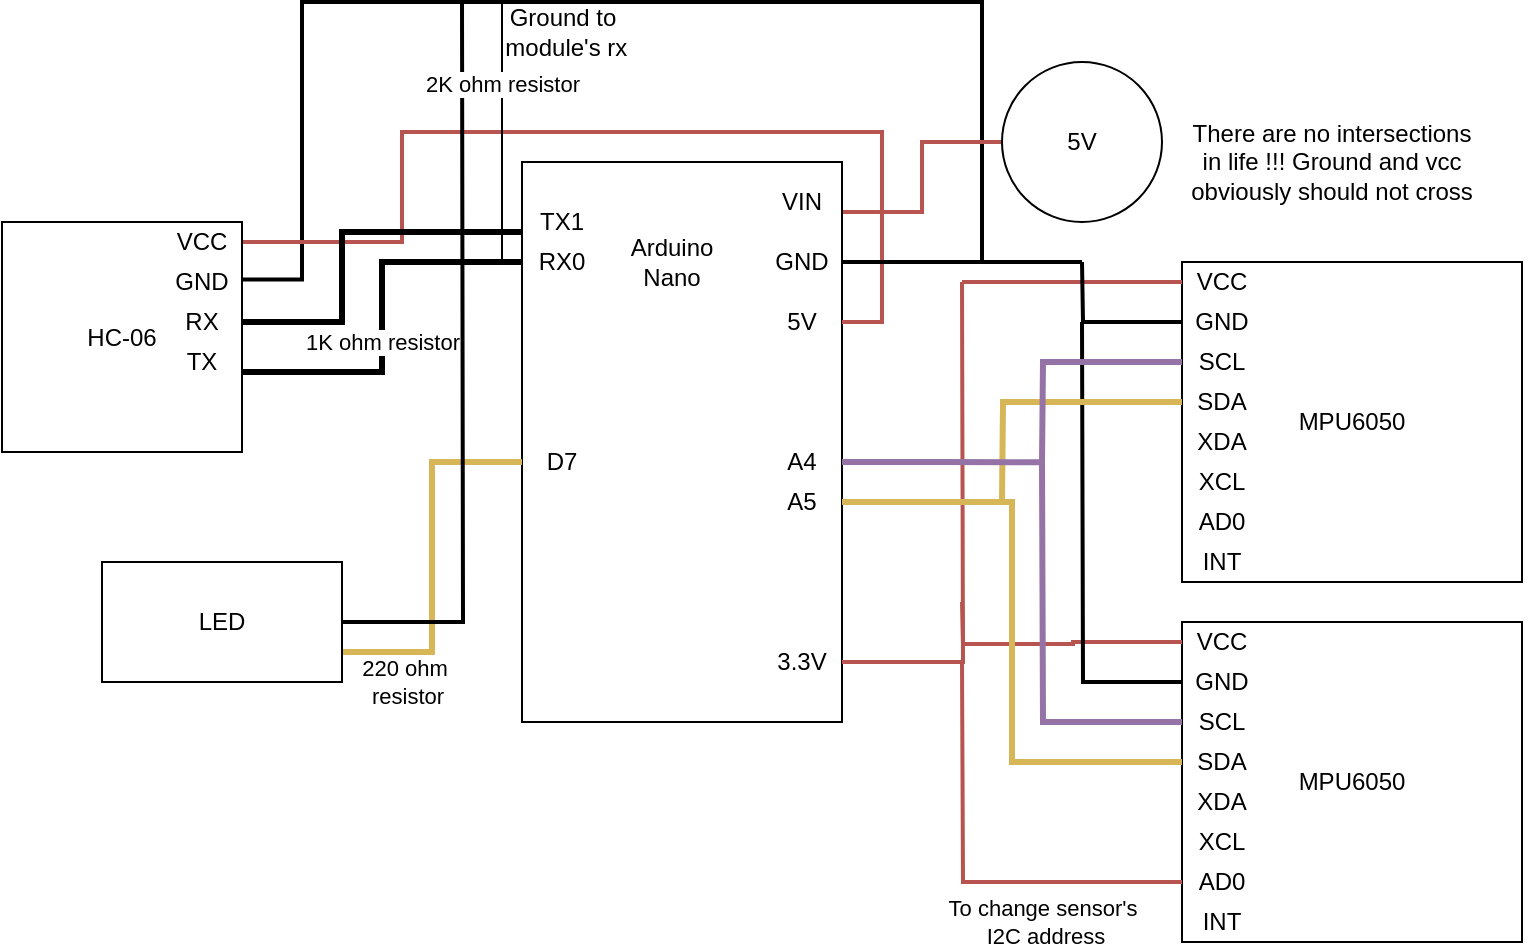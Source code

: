 <mxfile version="14.6.13" type="github"><diagram id="1iyDEM-52DtKIumljKZQ" name="Page-1"><mxGraphModel dx="1999" dy="584" grid="1" gridSize="10" guides="1" tooltips="1" connect="1" arrows="1" fold="1" page="1" pageScale="1" pageWidth="827" pageHeight="1169" math="0" shadow="0"><root><mxCell id="0"/><mxCell id="1" parent="0"/><mxCell id="sLAgNEPoyHzWKYvUFqi5-66" style="edgeStyle=orthogonalEdgeStyle;rounded=0;orthogonalLoop=1;jettySize=auto;html=1;exitX=1;exitY=0.25;exitDx=0;exitDy=0;endArrow=none;endFill=0;strokeWidth=2;" edge="1" parent="1" source="sLAgNEPoyHzWKYvUFqi5-6"><mxGeometry relative="1" as="geometry"><mxPoint x="460" y="660" as="targetPoint"/><Array as="points"><mxPoint x="120" y="669"/><mxPoint x="120" y="530"/><mxPoint x="460" y="530"/></Array></mxGeometry></mxCell><mxCell id="sLAgNEPoyHzWKYvUFqi5-56" style="edgeStyle=orthogonalEdgeStyle;rounded=0;orthogonalLoop=1;jettySize=auto;html=1;exitX=0;exitY=0.5;exitDx=0;exitDy=0;entryX=1;entryY=0.75;entryDx=0;entryDy=0;endArrow=none;endFill=0;strokeColor=#b85450;strokeWidth=2;fillColor=#f8cecc;" edge="1" parent="1" source="sLAgNEPoyHzWKYvUFqi5-7" target="sLAgNEPoyHzWKYvUFqi5-43"><mxGeometry relative="1" as="geometry"/></mxCell><mxCell id="sLAgNEPoyHzWKYvUFqi5-7" value="5V" style="ellipse;whiteSpace=wrap;html=1;aspect=fixed;" vertex="1" parent="1"><mxGeometry x="470" y="560" width="80" height="80" as="geometry"/></mxCell><mxCell id="sLAgNEPoyHzWKYvUFqi5-12" value="" style="group" vertex="1" connectable="0" parent="1"><mxGeometry x="230" y="610" width="160" height="280" as="geometry"/></mxCell><mxCell id="sLAgNEPoyHzWKYvUFqi5-1" value="" style="rounded=0;whiteSpace=wrap;html=1;movable=1;resizable=1;rotatable=1;deletable=1;editable=1;connectable=1;" vertex="1" parent="sLAgNEPoyHzWKYvUFqi5-12"><mxGeometry width="160" height="280" as="geometry"/></mxCell><mxCell id="sLAgNEPoyHzWKYvUFqi5-2" value="Arduino Nano" style="text;html=1;strokeColor=none;fillColor=none;align=center;verticalAlign=middle;whiteSpace=wrap;rounded=0;" vertex="1" parent="sLAgNEPoyHzWKYvUFqi5-12"><mxGeometry x="40" y="40" width="70" height="20" as="geometry"/></mxCell><mxCell id="sLAgNEPoyHzWKYvUFqi5-44" value="GND" style="text;html=1;strokeColor=none;fillColor=none;align=center;verticalAlign=middle;whiteSpace=wrap;rounded=0;" vertex="1" parent="sLAgNEPoyHzWKYvUFqi5-12"><mxGeometry x="120" y="40" width="40" height="20" as="geometry"/></mxCell><mxCell id="sLAgNEPoyHzWKYvUFqi5-43" value="VIN" style="text;html=1;strokeColor=none;fillColor=none;align=center;verticalAlign=middle;whiteSpace=wrap;rounded=0;" vertex="1" parent="sLAgNEPoyHzWKYvUFqi5-12"><mxGeometry x="120" y="10" width="40" height="20" as="geometry"/></mxCell><mxCell id="sLAgNEPoyHzWKYvUFqi5-45" value="5V" style="text;html=1;strokeColor=none;fillColor=none;align=center;verticalAlign=middle;whiteSpace=wrap;rounded=0;" vertex="1" parent="sLAgNEPoyHzWKYvUFqi5-12"><mxGeometry x="120" y="70" width="40" height="20" as="geometry"/></mxCell><mxCell id="sLAgNEPoyHzWKYvUFqi5-46" value="3.3V" style="text;html=1;strokeColor=none;fillColor=none;align=center;verticalAlign=middle;whiteSpace=wrap;rounded=0;" vertex="1" parent="sLAgNEPoyHzWKYvUFqi5-12"><mxGeometry x="120" y="240" width="40" height="20" as="geometry"/></mxCell><mxCell id="sLAgNEPoyHzWKYvUFqi5-48" value="A5" style="text;html=1;strokeColor=none;fillColor=none;align=center;verticalAlign=middle;whiteSpace=wrap;rounded=0;" vertex="1" parent="sLAgNEPoyHzWKYvUFqi5-12"><mxGeometry x="120" y="160" width="40" height="20" as="geometry"/></mxCell><mxCell id="sLAgNEPoyHzWKYvUFqi5-47" value="A4" style="text;html=1;strokeColor=none;fillColor=none;align=center;verticalAlign=middle;whiteSpace=wrap;rounded=0;" vertex="1" parent="sLAgNEPoyHzWKYvUFqi5-12"><mxGeometry x="120" y="140" width="40" height="20" as="geometry"/></mxCell><mxCell id="sLAgNEPoyHzWKYvUFqi5-49" value="RX0" style="text;html=1;strokeColor=none;fillColor=none;align=center;verticalAlign=middle;whiteSpace=wrap;rounded=0;" vertex="1" parent="sLAgNEPoyHzWKYvUFqi5-12"><mxGeometry y="40" width="40" height="20" as="geometry"/></mxCell><mxCell id="sLAgNEPoyHzWKYvUFqi5-50" value="TX1" style="text;html=1;strokeColor=none;fillColor=none;align=center;verticalAlign=middle;whiteSpace=wrap;rounded=0;" vertex="1" parent="sLAgNEPoyHzWKYvUFqi5-12"><mxGeometry y="20" width="40" height="20" as="geometry"/></mxCell><mxCell id="sLAgNEPoyHzWKYvUFqi5-30" value="" style="group" vertex="1" connectable="0" parent="1"><mxGeometry x="560" y="840" width="170" height="160" as="geometry"/></mxCell><mxCell id="sLAgNEPoyHzWKYvUFqi5-4" value="MPU6050" style="rounded=0;whiteSpace=wrap;html=1;" vertex="1" parent="sLAgNEPoyHzWKYvUFqi5-30"><mxGeometry width="170" height="160" as="geometry"/></mxCell><mxCell id="sLAgNEPoyHzWKYvUFqi5-17" value="VCC" style="text;html=1;strokeColor=none;fillColor=none;align=center;verticalAlign=middle;whiteSpace=wrap;rounded=0;" vertex="1" parent="sLAgNEPoyHzWKYvUFqi5-30"><mxGeometry width="40" height="20" as="geometry"/></mxCell><mxCell id="sLAgNEPoyHzWKYvUFqi5-18" value="GND" style="text;html=1;strokeColor=none;fillColor=none;align=center;verticalAlign=middle;whiteSpace=wrap;rounded=0;" vertex="1" parent="sLAgNEPoyHzWKYvUFqi5-30"><mxGeometry y="20" width="40" height="20" as="geometry"/></mxCell><mxCell id="sLAgNEPoyHzWKYvUFqi5-19" value="SDA" style="text;html=1;strokeColor=none;fillColor=none;align=center;verticalAlign=middle;whiteSpace=wrap;rounded=0;" vertex="1" parent="sLAgNEPoyHzWKYvUFqi5-30"><mxGeometry y="60" width="40" height="20" as="geometry"/></mxCell><mxCell id="sLAgNEPoyHzWKYvUFqi5-20" value="SCL" style="text;html=1;strokeColor=none;fillColor=none;align=center;verticalAlign=middle;whiteSpace=wrap;rounded=0;" vertex="1" parent="sLAgNEPoyHzWKYvUFqi5-30"><mxGeometry y="40" width="40" height="20" as="geometry"/></mxCell><mxCell id="sLAgNEPoyHzWKYvUFqi5-21" value="XDA" style="text;html=1;strokeColor=none;fillColor=none;align=center;verticalAlign=middle;whiteSpace=wrap;rounded=0;" vertex="1" parent="sLAgNEPoyHzWKYvUFqi5-30"><mxGeometry y="80" width="40" height="20" as="geometry"/></mxCell><mxCell id="sLAgNEPoyHzWKYvUFqi5-23" value="XCL" style="text;html=1;strokeColor=none;fillColor=none;align=center;verticalAlign=middle;whiteSpace=wrap;rounded=0;" vertex="1" parent="sLAgNEPoyHzWKYvUFqi5-30"><mxGeometry y="100" width="40" height="20" as="geometry"/></mxCell><mxCell id="sLAgNEPoyHzWKYvUFqi5-24" value="AD0" style="text;html=1;strokeColor=none;fillColor=none;align=center;verticalAlign=middle;whiteSpace=wrap;rounded=0;" vertex="1" parent="sLAgNEPoyHzWKYvUFqi5-30"><mxGeometry y="120" width="40" height="20" as="geometry"/></mxCell><mxCell id="sLAgNEPoyHzWKYvUFqi5-26" value="INT" style="text;html=1;strokeColor=none;fillColor=none;align=center;verticalAlign=middle;whiteSpace=wrap;rounded=0;" vertex="1" parent="sLAgNEPoyHzWKYvUFqi5-30"><mxGeometry y="140" width="40" height="20" as="geometry"/></mxCell><mxCell id="sLAgNEPoyHzWKYvUFqi5-31" value="" style="group" vertex="1" connectable="0" parent="1"><mxGeometry x="560" y="660" width="170" height="160" as="geometry"/></mxCell><mxCell id="sLAgNEPoyHzWKYvUFqi5-32" value="MPU6050" style="rounded=0;whiteSpace=wrap;html=1;" vertex="1" parent="sLAgNEPoyHzWKYvUFqi5-31"><mxGeometry width="170" height="160" as="geometry"/></mxCell><mxCell id="sLAgNEPoyHzWKYvUFqi5-33" value="VCC" style="text;html=1;strokeColor=none;fillColor=none;align=center;verticalAlign=middle;whiteSpace=wrap;rounded=0;" vertex="1" parent="sLAgNEPoyHzWKYvUFqi5-31"><mxGeometry width="40" height="20" as="geometry"/></mxCell><mxCell id="sLAgNEPoyHzWKYvUFqi5-34" value="GND" style="text;html=1;strokeColor=none;fillColor=none;align=center;verticalAlign=middle;whiteSpace=wrap;rounded=0;" vertex="1" parent="sLAgNEPoyHzWKYvUFqi5-31"><mxGeometry y="20" width="40" height="20" as="geometry"/></mxCell><mxCell id="sLAgNEPoyHzWKYvUFqi5-35" value="SDA" style="text;html=1;strokeColor=none;fillColor=none;align=center;verticalAlign=middle;whiteSpace=wrap;rounded=0;" vertex="1" parent="sLAgNEPoyHzWKYvUFqi5-31"><mxGeometry y="60" width="40" height="20" as="geometry"/></mxCell><mxCell id="sLAgNEPoyHzWKYvUFqi5-36" value="SCL" style="text;html=1;strokeColor=none;fillColor=none;align=center;verticalAlign=middle;whiteSpace=wrap;rounded=0;" vertex="1" parent="sLAgNEPoyHzWKYvUFqi5-31"><mxGeometry y="40" width="40" height="20" as="geometry"/></mxCell><mxCell id="sLAgNEPoyHzWKYvUFqi5-37" value="XDA" style="text;html=1;strokeColor=none;fillColor=none;align=center;verticalAlign=middle;whiteSpace=wrap;rounded=0;" vertex="1" parent="sLAgNEPoyHzWKYvUFqi5-31"><mxGeometry y="80" width="40" height="20" as="geometry"/></mxCell><mxCell id="sLAgNEPoyHzWKYvUFqi5-38" value="XCL" style="text;html=1;strokeColor=none;fillColor=none;align=center;verticalAlign=middle;whiteSpace=wrap;rounded=0;" vertex="1" parent="sLAgNEPoyHzWKYvUFqi5-31"><mxGeometry y="100" width="40" height="20" as="geometry"/></mxCell><mxCell id="sLAgNEPoyHzWKYvUFqi5-39" value="AD0" style="text;html=1;strokeColor=none;fillColor=none;align=center;verticalAlign=middle;whiteSpace=wrap;rounded=0;" vertex="1" parent="sLAgNEPoyHzWKYvUFqi5-31"><mxGeometry y="120" width="40" height="20" as="geometry"/></mxCell><mxCell id="sLAgNEPoyHzWKYvUFqi5-40" value="INT" style="text;html=1;strokeColor=none;fillColor=none;align=center;verticalAlign=middle;whiteSpace=wrap;rounded=0;" vertex="1" parent="sLAgNEPoyHzWKYvUFqi5-31"><mxGeometry y="140" width="40" height="20" as="geometry"/></mxCell><mxCell id="sLAgNEPoyHzWKYvUFqi5-57" style="edgeStyle=orthogonalEdgeStyle;rounded=0;orthogonalLoop=1;jettySize=auto;html=1;endArrow=none;endFill=0;strokeColor=#b85450;strokeWidth=2;fillColor=#f8cecc;entryX=1;entryY=0.5;entryDx=0;entryDy=0;" edge="1" parent="1" target="sLAgNEPoyHzWKYvUFqi5-78"><mxGeometry relative="1" as="geometry"><mxPoint x="170" y="540" as="targetPoint"/><mxPoint x="390" y="690" as="sourcePoint"/><Array as="points"><mxPoint x="410" y="690"/><mxPoint x="410" y="595"/><mxPoint x="170" y="595"/><mxPoint x="170" y="650"/></Array></mxGeometry></mxCell><mxCell id="sLAgNEPoyHzWKYvUFqi5-59" style="edgeStyle=orthogonalEdgeStyle;rounded=0;orthogonalLoop=1;jettySize=auto;html=1;exitX=1;exitY=0.5;exitDx=0;exitDy=0;endArrow=none;endFill=0;strokeColor=#b85450;strokeWidth=2;fillColor=#f8cecc;" edge="1" parent="1" source="sLAgNEPoyHzWKYvUFqi5-46"><mxGeometry relative="1" as="geometry"><mxPoint x="450" y="670" as="targetPoint"/></mxGeometry></mxCell><mxCell id="sLAgNEPoyHzWKYvUFqi5-61" style="edgeStyle=orthogonalEdgeStyle;rounded=0;orthogonalLoop=1;jettySize=auto;html=1;exitX=0;exitY=0.5;exitDx=0;exitDy=0;endArrow=none;endFill=0;strokeColor=#b85450;strokeWidth=2;fillColor=#f8cecc;" edge="1" parent="1" source="sLAgNEPoyHzWKYvUFqi5-33"><mxGeometry relative="1" as="geometry"><mxPoint x="450" y="670" as="targetPoint"/></mxGeometry></mxCell><mxCell id="sLAgNEPoyHzWKYvUFqi5-62" style="edgeStyle=orthogonalEdgeStyle;rounded=0;orthogonalLoop=1;jettySize=auto;html=1;exitX=0;exitY=0.5;exitDx=0;exitDy=0;endArrow=none;endFill=0;strokeColor=#b85450;strokeWidth=2;fillColor=#f8cecc;" edge="1" parent="1" source="sLAgNEPoyHzWKYvUFqi5-17"><mxGeometry relative="1" as="geometry"><mxPoint x="450" y="830" as="targetPoint"/></mxGeometry></mxCell><mxCell id="sLAgNEPoyHzWKYvUFqi5-63" style="edgeStyle=orthogonalEdgeStyle;rounded=0;orthogonalLoop=1;jettySize=auto;html=1;exitX=1;exitY=0.5;exitDx=0;exitDy=0;endArrow=none;endFill=0;strokeWidth=2;" edge="1" parent="1" source="sLAgNEPoyHzWKYvUFqi5-44"><mxGeometry relative="1" as="geometry"><mxPoint x="510" y="660" as="targetPoint"/></mxGeometry></mxCell><mxCell id="sLAgNEPoyHzWKYvUFqi5-64" style="edgeStyle=orthogonalEdgeStyle;rounded=0;orthogonalLoop=1;jettySize=auto;html=1;exitX=0;exitY=0.5;exitDx=0;exitDy=0;endArrow=none;endFill=0;strokeWidth=2;" edge="1" parent="1" source="sLAgNEPoyHzWKYvUFqi5-34"><mxGeometry relative="1" as="geometry"><mxPoint x="510" y="660" as="targetPoint"/></mxGeometry></mxCell><mxCell id="sLAgNEPoyHzWKYvUFqi5-65" style="edgeStyle=orthogonalEdgeStyle;rounded=0;orthogonalLoop=1;jettySize=auto;html=1;exitX=0;exitY=0.5;exitDx=0;exitDy=0;endArrow=none;endFill=0;strokeWidth=2;" edge="1" parent="1" source="sLAgNEPoyHzWKYvUFqi5-18"><mxGeometry relative="1" as="geometry"><mxPoint x="510" y="690" as="targetPoint"/></mxGeometry></mxCell><mxCell id="sLAgNEPoyHzWKYvUFqi5-68" value="There are no intersections in life !!! Ground and vcc obviously should not cross" style="text;html=1;strokeColor=none;fillColor=none;align=center;verticalAlign=middle;whiteSpace=wrap;rounded=0;" vertex="1" parent="1"><mxGeometry x="560" y="590" width="150" height="40" as="geometry"/></mxCell><mxCell id="sLAgNEPoyHzWKYvUFqi5-69" style="edgeStyle=orthogonalEdgeStyle;rounded=0;orthogonalLoop=1;jettySize=auto;html=1;exitX=0;exitY=0.5;exitDx=0;exitDy=0;endArrow=none;endFill=0;strokeColor=#b85450;strokeWidth=2;fillColor=#f8cecc;" edge="1" parent="1" source="sLAgNEPoyHzWKYvUFqi5-24"><mxGeometry relative="1" as="geometry"><mxPoint x="450" y="860" as="targetPoint"/></mxGeometry></mxCell><mxCell id="sLAgNEPoyHzWKYvUFqi5-106" value="To change sensor's&lt;br&gt;&amp;nbsp;I2C address" style="edgeLabel;html=1;align=center;verticalAlign=middle;resizable=0;points=[];" vertex="1" connectable="0" parent="sLAgNEPoyHzWKYvUFqi5-69"><mxGeometry x="-0.371" y="4" relative="1" as="geometry"><mxPoint x="-1" y="16" as="offset"/></mxGeometry></mxCell><mxCell id="sLAgNEPoyHzWKYvUFqi5-70" style="edgeStyle=orthogonalEdgeStyle;rounded=0;orthogonalLoop=1;jettySize=auto;html=1;exitX=0;exitY=0.5;exitDx=0;exitDy=0;endArrow=none;endFill=0;strokeColor=#d6b656;strokeWidth=3;fillColor=#fff2cc;entryX=1;entryY=0.5;entryDx=0;entryDy=0;" edge="1" parent="1" source="sLAgNEPoyHzWKYvUFqi5-19" target="sLAgNEPoyHzWKYvUFqi5-48"><mxGeometry relative="1" as="geometry"><mxPoint x="470" y="780" as="targetPoint"/></mxGeometry></mxCell><mxCell id="sLAgNEPoyHzWKYvUFqi5-73" style="edgeStyle=orthogonalEdgeStyle;rounded=0;orthogonalLoop=1;jettySize=auto;html=1;exitX=0;exitY=0.5;exitDx=0;exitDy=0;endArrow=none;endFill=0;strokeColor=#d6b656;strokeWidth=3;fillColor=#fff2cc;" edge="1" parent="1" source="sLAgNEPoyHzWKYvUFqi5-35"><mxGeometry relative="1" as="geometry"><mxPoint x="470" y="780" as="targetPoint"/></mxGeometry></mxCell><mxCell id="sLAgNEPoyHzWKYvUFqi5-74" style="edgeStyle=orthogonalEdgeStyle;rounded=0;orthogonalLoop=1;jettySize=auto;html=1;exitX=0;exitY=0.5;exitDx=0;exitDy=0;endArrow=none;endFill=0;strokeColor=#9673a6;strokeWidth=3;fillColor=#e1d5e7;" edge="1" parent="1" source="sLAgNEPoyHzWKYvUFqi5-20"><mxGeometry relative="1" as="geometry"><mxPoint x="490" y="760" as="targetPoint"/></mxGeometry></mxCell><mxCell id="sLAgNEPoyHzWKYvUFqi5-76" style="edgeStyle=orthogonalEdgeStyle;rounded=0;orthogonalLoop=1;jettySize=auto;html=1;exitX=0;exitY=0.5;exitDx=0;exitDy=0;endArrow=none;endFill=0;strokeColor=#9673a6;strokeWidth=3;fillColor=#e1d5e7;" edge="1" parent="1" source="sLAgNEPoyHzWKYvUFqi5-36"><mxGeometry relative="1" as="geometry"><mxPoint x="490" y="760" as="targetPoint"/></mxGeometry></mxCell><mxCell id="sLAgNEPoyHzWKYvUFqi5-77" style="edgeStyle=orthogonalEdgeStyle;rounded=0;orthogonalLoop=1;jettySize=auto;html=1;exitX=1;exitY=0.5;exitDx=0;exitDy=0;endArrow=none;endFill=0;strokeColor=#9673a6;strokeWidth=3;fillColor=#e1d5e7;" edge="1" parent="1" source="sLAgNEPoyHzWKYvUFqi5-47"><mxGeometry relative="1" as="geometry"><mxPoint x="490" y="760.167" as="targetPoint"/></mxGeometry></mxCell><mxCell id="sLAgNEPoyHzWKYvUFqi5-87" value="" style="group" vertex="1" connectable="0" parent="1"><mxGeometry x="-30" y="640" width="120" height="115" as="geometry"/></mxCell><mxCell id="sLAgNEPoyHzWKYvUFqi5-6" value="HC-06" style="rounded=0;whiteSpace=wrap;html=1;" vertex="1" parent="sLAgNEPoyHzWKYvUFqi5-87"><mxGeometry width="120" height="115" as="geometry"/></mxCell><mxCell id="sLAgNEPoyHzWKYvUFqi5-78" value="VCC" style="text;html=1;strokeColor=none;fillColor=none;align=center;verticalAlign=middle;whiteSpace=wrap;rounded=0;" vertex="1" parent="sLAgNEPoyHzWKYvUFqi5-87"><mxGeometry x="80" width="40" height="20" as="geometry"/></mxCell><mxCell id="sLAgNEPoyHzWKYvUFqi5-79" value="GND" style="text;html=1;strokeColor=none;fillColor=none;align=center;verticalAlign=middle;whiteSpace=wrap;rounded=0;" vertex="1" parent="sLAgNEPoyHzWKYvUFqi5-87"><mxGeometry x="80" y="20" width="40" height="20" as="geometry"/></mxCell><mxCell id="sLAgNEPoyHzWKYvUFqi5-84" value="RX" style="text;html=1;strokeColor=none;fillColor=none;align=center;verticalAlign=middle;whiteSpace=wrap;rounded=0;" vertex="1" parent="sLAgNEPoyHzWKYvUFqi5-87"><mxGeometry x="80" y="40" width="40" height="20" as="geometry"/></mxCell><mxCell id="sLAgNEPoyHzWKYvUFqi5-85" value="TX" style="text;html=1;strokeColor=none;fillColor=none;align=center;verticalAlign=middle;whiteSpace=wrap;rounded=0;" vertex="1" parent="sLAgNEPoyHzWKYvUFqi5-87"><mxGeometry x="80" y="60" width="40" height="20" as="geometry"/></mxCell><mxCell id="sLAgNEPoyHzWKYvUFqi5-89" style="edgeStyle=orthogonalEdgeStyle;rounded=0;orthogonalLoop=1;jettySize=auto;html=1;exitX=1;exitY=0.5;exitDx=0;exitDy=0;entryX=0;entryY=0.75;entryDx=0;entryDy=0;endArrow=none;endFill=0;strokeWidth=3;" edge="1" parent="1" source="sLAgNEPoyHzWKYvUFqi5-84" target="sLAgNEPoyHzWKYvUFqi5-50"><mxGeometry relative="1" as="geometry"><Array as="points"><mxPoint x="140" y="690"/><mxPoint x="140" y="645"/></Array></mxGeometry></mxCell><mxCell id="sLAgNEPoyHzWKYvUFqi5-90" style="edgeStyle=orthogonalEdgeStyle;rounded=0;orthogonalLoop=1;jettySize=auto;html=1;exitX=1;exitY=0.75;exitDx=0;exitDy=0;endArrow=none;endFill=0;strokeWidth=3;entryX=0;entryY=0.5;entryDx=0;entryDy=0;" edge="1" parent="1" source="sLAgNEPoyHzWKYvUFqi5-85" target="sLAgNEPoyHzWKYvUFqi5-49"><mxGeometry relative="1" as="geometry"><mxPoint x="220" y="660" as="targetPoint"/></mxGeometry></mxCell><mxCell id="sLAgNEPoyHzWKYvUFqi5-101" value="1K ohm resistor" style="edgeLabel;html=1;align=center;verticalAlign=middle;resizable=0;points=[];" vertex="1" connectable="0" parent="sLAgNEPoyHzWKYvUFqi5-90"><mxGeometry x="0.533" y="-1" relative="1" as="geometry"><mxPoint x="-25" y="39" as="offset"/></mxGeometry></mxCell><mxCell id="sLAgNEPoyHzWKYvUFqi5-103" style="edgeStyle=orthogonalEdgeStyle;rounded=0;orthogonalLoop=1;jettySize=auto;html=1;exitX=0;exitY=0.5;exitDx=0;exitDy=0;entryX=1;entryY=0.75;entryDx=0;entryDy=0;endArrow=none;endFill=0;strokeColor=#d6b656;strokeWidth=3;fillColor=#fff2cc;" edge="1" parent="1" source="sLAgNEPoyHzWKYvUFqi5-93" target="sLAgNEPoyHzWKYvUFqi5-94"><mxGeometry relative="1" as="geometry"/></mxCell><mxCell id="sLAgNEPoyHzWKYvUFqi5-104" value="220 ohm&lt;br&gt;&amp;nbsp;resistor" style="edgeLabel;html=1;align=center;verticalAlign=middle;resizable=0;points=[];" vertex="1" connectable="0" parent="sLAgNEPoyHzWKYvUFqi5-103"><mxGeometry x="0.748" relative="1" as="geometry"><mxPoint x="7" y="15" as="offset"/></mxGeometry></mxCell><mxCell id="sLAgNEPoyHzWKYvUFqi5-93" value="D7" style="text;html=1;strokeColor=none;fillColor=none;align=center;verticalAlign=middle;whiteSpace=wrap;rounded=0;" vertex="1" parent="1"><mxGeometry x="230" y="750" width="40" height="20" as="geometry"/></mxCell><mxCell id="sLAgNEPoyHzWKYvUFqi5-98" style="edgeStyle=orthogonalEdgeStyle;rounded=0;orthogonalLoop=1;jettySize=auto;html=1;exitX=1;exitY=0.5;exitDx=0;exitDy=0;endArrow=none;endFill=0;strokeWidth=2;" edge="1" parent="1" source="sLAgNEPoyHzWKYvUFqi5-94"><mxGeometry relative="1" as="geometry"><mxPoint x="200" y="530" as="targetPoint"/></mxGeometry></mxCell><mxCell id="sLAgNEPoyHzWKYvUFqi5-99" style="edgeStyle=orthogonalEdgeStyle;rounded=0;orthogonalLoop=1;jettySize=auto;html=1;endArrow=none;endFill=0;strokeWidth=1;" edge="1" parent="1"><mxGeometry relative="1" as="geometry"><mxPoint x="220" y="530" as="targetPoint"/><mxPoint x="220" y="660" as="sourcePoint"/></mxGeometry></mxCell><mxCell id="sLAgNEPoyHzWKYvUFqi5-100" value="2K ohm resistor" style="edgeLabel;html=1;align=center;verticalAlign=middle;resizable=0;points=[];" vertex="1" connectable="0" parent="sLAgNEPoyHzWKYvUFqi5-99"><mxGeometry x="0.373" relative="1" as="geometry"><mxPoint as="offset"/></mxGeometry></mxCell><mxCell id="sLAgNEPoyHzWKYvUFqi5-94" value="LED" style="rounded=0;whiteSpace=wrap;html=1;" vertex="1" parent="1"><mxGeometry x="20" y="810" width="120" height="60" as="geometry"/></mxCell><mxCell id="sLAgNEPoyHzWKYvUFqi5-105" value="Ground to&lt;br&gt;&amp;nbsp;module's rx" style="text;html=1;align=center;verticalAlign=middle;resizable=0;points=[];autosize=1;strokeColor=none;" vertex="1" parent="1"><mxGeometry x="210" y="530" width="80" height="30" as="geometry"/></mxCell></root></mxGraphModel></diagram></mxfile>